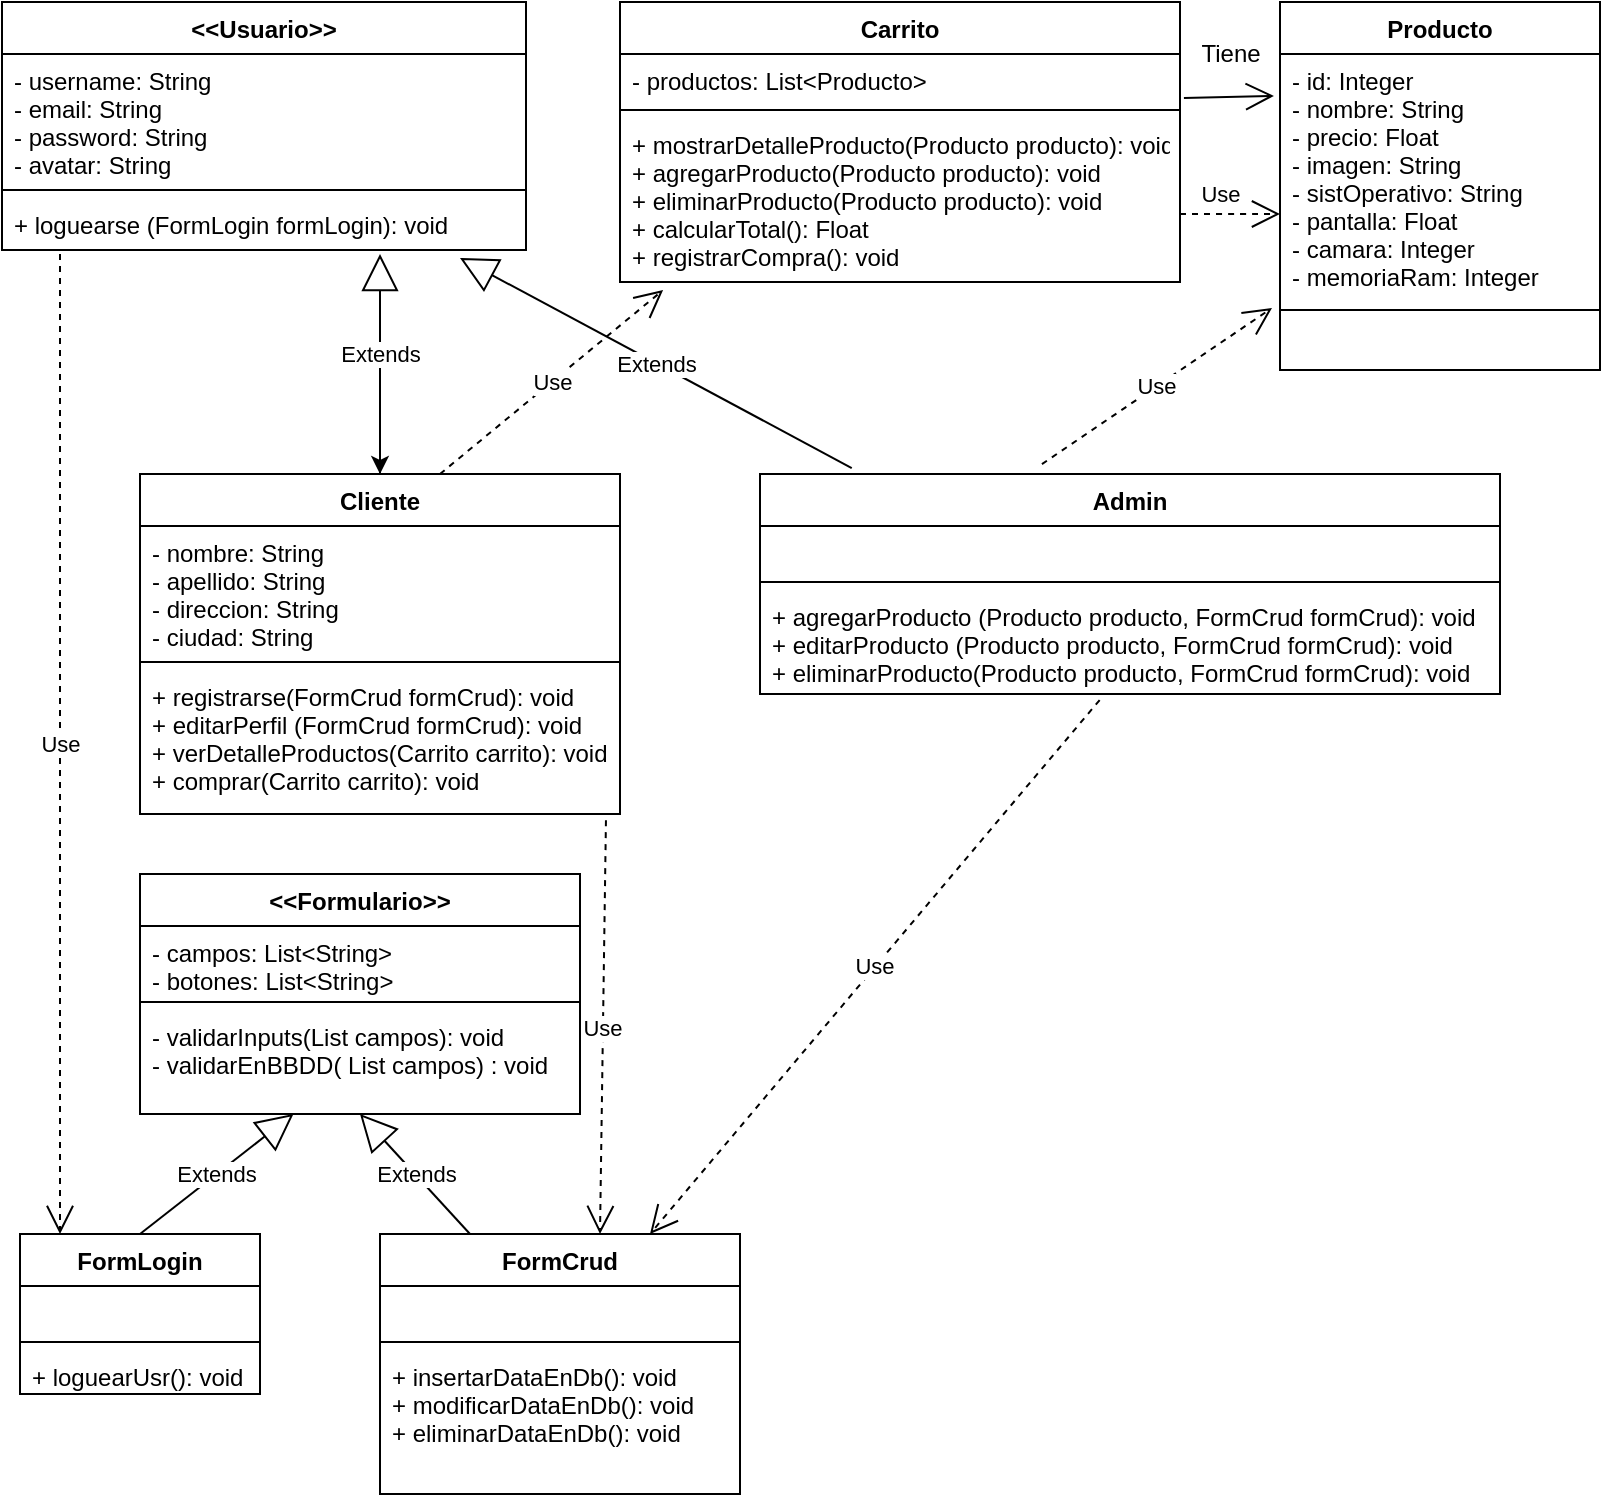 <mxfile version="12.5.4" type="device"><diagram id="evud7nxipA6UO9lIcq0A" name="Page-1"><mxGraphModel dx="1662" dy="762" grid="1" gridSize="10" guides="1" tooltips="1" connect="1" arrows="1" fold="1" page="1" pageScale="1" pageWidth="827" pageHeight="1169" math="0" shadow="0"><root><mxCell id="0"/><mxCell id="1" parent="0"/><mxCell id="IIYBzuZlCHGQJgk9kRn3-1" value="&lt;&lt;Usuario&gt;&gt;" style="swimlane;fontStyle=1;align=center;verticalAlign=top;childLayout=stackLayout;horizontal=1;startSize=26;horizontalStack=0;resizeParent=1;resizeParentMax=0;resizeLast=0;collapsible=1;marginBottom=0;" parent="1" vertex="1"><mxGeometry x="21" y="64" width="262" height="124" as="geometry"/></mxCell><mxCell id="IIYBzuZlCHGQJgk9kRn3-2" value="- username: String&#10;- email: String&#10;- password: String&#10;- avatar: String&#10;" style="text;strokeColor=none;fillColor=none;align=left;verticalAlign=top;spacingLeft=4;spacingRight=4;overflow=hidden;rotatable=0;points=[[0,0.5],[1,0.5]];portConstraint=eastwest;" parent="IIYBzuZlCHGQJgk9kRn3-1" vertex="1"><mxGeometry y="26" width="262" height="64" as="geometry"/></mxCell><mxCell id="IIYBzuZlCHGQJgk9kRn3-3" value="" style="line;strokeWidth=1;fillColor=none;align=left;verticalAlign=middle;spacingTop=-1;spacingLeft=3;spacingRight=3;rotatable=0;labelPosition=right;points=[];portConstraint=eastwest;" parent="IIYBzuZlCHGQJgk9kRn3-1" vertex="1"><mxGeometry y="90" width="262" height="8" as="geometry"/></mxCell><mxCell id="IIYBzuZlCHGQJgk9kRn3-4" value="+ loguearse (FormLogin formLogin): void" style="text;strokeColor=none;fillColor=none;align=left;verticalAlign=top;spacingLeft=4;spacingRight=4;overflow=hidden;rotatable=0;points=[[0,0.5],[1,0.5]];portConstraint=eastwest;" parent="IIYBzuZlCHGQJgk9kRn3-1" vertex="1"><mxGeometry y="98" width="262" height="26" as="geometry"/></mxCell><mxCell id="IIYBzuZlCHGQJgk9kRn3-5" value="FormCrud" style="swimlane;fontStyle=1;align=center;verticalAlign=top;childLayout=stackLayout;horizontal=1;startSize=26;horizontalStack=0;resizeParent=1;resizeParentMax=0;resizeLast=0;collapsible=1;marginBottom=0;" parent="1" vertex="1"><mxGeometry x="210" y="680" width="180" height="130" as="geometry"/></mxCell><mxCell id="IIYBzuZlCHGQJgk9kRn3-6" value=" " style="text;strokeColor=none;fillColor=none;align=left;verticalAlign=top;spacingLeft=4;spacingRight=4;overflow=hidden;rotatable=0;points=[[0,0.5],[1,0.5]];portConstraint=eastwest;" parent="IIYBzuZlCHGQJgk9kRn3-5" vertex="1"><mxGeometry y="26" width="180" height="24" as="geometry"/></mxCell><mxCell id="IIYBzuZlCHGQJgk9kRn3-7" value="" style="line;strokeWidth=1;fillColor=none;align=left;verticalAlign=middle;spacingTop=-1;spacingLeft=3;spacingRight=3;rotatable=0;labelPosition=right;points=[];portConstraint=eastwest;" parent="IIYBzuZlCHGQJgk9kRn3-5" vertex="1"><mxGeometry y="50" width="180" height="8" as="geometry"/></mxCell><mxCell id="IIYBzuZlCHGQJgk9kRn3-8" value="+ insertarDataEnDb(): void&#10;+ modificarDataEnDb(): void&#10;+ eliminarDataEnDb(): void&#10;&#10;" style="text;strokeColor=none;fillColor=none;align=left;verticalAlign=top;spacingLeft=4;spacingRight=4;overflow=hidden;rotatable=0;points=[[0,0.5],[1,0.5]];portConstraint=eastwest;" parent="IIYBzuZlCHGQJgk9kRn3-5" vertex="1"><mxGeometry y="58" width="180" height="72" as="geometry"/></mxCell><mxCell id="IIYBzuZlCHGQJgk9kRn3-9" value="Producto" style="swimlane;fontStyle=1;align=center;verticalAlign=top;childLayout=stackLayout;horizontal=1;startSize=26;horizontalStack=0;resizeParent=1;resizeParentMax=0;resizeLast=0;collapsible=1;marginBottom=0;" parent="1" vertex="1"><mxGeometry x="660" y="64" width="160" height="184" as="geometry"/></mxCell><mxCell id="IIYBzuZlCHGQJgk9kRn3-10" value="- id: Integer&#10;- nombre: String&#10;- precio: Float&#10;- imagen: String&#10;- sistOperativo: String&#10;- pantalla: Float&#10;- camara: Integer&#10;- memoriaRam: Integer&#10;&#10;&#10;" style="text;strokeColor=none;fillColor=none;align=left;verticalAlign=top;spacingLeft=4;spacingRight=4;overflow=hidden;rotatable=0;points=[[0,0.5],[1,0.5]];portConstraint=eastwest;" parent="IIYBzuZlCHGQJgk9kRn3-9" vertex="1"><mxGeometry y="26" width="160" height="124" as="geometry"/></mxCell><mxCell id="IIYBzuZlCHGQJgk9kRn3-11" value="" style="line;strokeWidth=1;fillColor=none;align=left;verticalAlign=middle;spacingTop=-1;spacingLeft=3;spacingRight=3;rotatable=0;labelPosition=right;points=[];portConstraint=eastwest;" parent="IIYBzuZlCHGQJgk9kRn3-9" vertex="1"><mxGeometry y="150" width="160" height="8" as="geometry"/></mxCell><mxCell id="IIYBzuZlCHGQJgk9kRn3-12" value=" " style="text;strokeColor=none;fillColor=none;align=left;verticalAlign=top;spacingLeft=4;spacingRight=4;overflow=hidden;rotatable=0;points=[[0,0.5],[1,0.5]];portConstraint=eastwest;" parent="IIYBzuZlCHGQJgk9kRn3-9" vertex="1"><mxGeometry y="158" width="160" height="26" as="geometry"/></mxCell><mxCell id="IIYBzuZlCHGQJgk9kRn3-13" value="Carrito" style="swimlane;fontStyle=1;align=center;verticalAlign=top;childLayout=stackLayout;horizontal=1;startSize=26;horizontalStack=0;resizeParent=1;resizeParentMax=0;resizeLast=0;collapsible=1;marginBottom=0;" parent="1" vertex="1"><mxGeometry x="330" y="64" width="280" height="140" as="geometry"/></mxCell><mxCell id="IIYBzuZlCHGQJgk9kRn3-14" value="- productos: List&lt;Producto&gt;" style="text;strokeColor=none;fillColor=none;align=left;verticalAlign=top;spacingLeft=4;spacingRight=4;overflow=hidden;rotatable=0;points=[[0,0.5],[1,0.5]];portConstraint=eastwest;" parent="IIYBzuZlCHGQJgk9kRn3-13" vertex="1"><mxGeometry y="26" width="280" height="24" as="geometry"/></mxCell><mxCell id="IIYBzuZlCHGQJgk9kRn3-15" value="" style="line;strokeWidth=1;fillColor=none;align=left;verticalAlign=middle;spacingTop=-1;spacingLeft=3;spacingRight=3;rotatable=0;labelPosition=right;points=[];portConstraint=eastwest;" parent="IIYBzuZlCHGQJgk9kRn3-13" vertex="1"><mxGeometry y="50" width="280" height="8" as="geometry"/></mxCell><mxCell id="IIYBzuZlCHGQJgk9kRn3-16" value="+ mostrarDetalleProducto(Producto producto): void&#10;+ agregarProducto(Producto producto): void&#10;+ eliminarProducto(Producto producto): void&#10;+ calcularTotal(): Float&#10;+ registrarCompra(): void" style="text;strokeColor=none;fillColor=none;align=left;verticalAlign=top;spacingLeft=4;spacingRight=4;overflow=hidden;rotatable=0;points=[[0,0.5],[1,0.5]];portConstraint=eastwest;" parent="IIYBzuZlCHGQJgk9kRn3-13" vertex="1"><mxGeometry y="58" width="280" height="82" as="geometry"/></mxCell><mxCell id="IIYBzuZlCHGQJgk9kRn3-45" style="edgeStyle=orthogonalEdgeStyle;rounded=0;orthogonalLoop=1;jettySize=auto;html=1;" parent="1" source="IIYBzuZlCHGQJgk9kRn3-20" edge="1"><mxGeometry relative="1" as="geometry"><mxPoint x="210" y="300" as="targetPoint"/></mxGeometry></mxCell><mxCell id="IIYBzuZlCHGQJgk9kRn3-20" value="Cliente" style="swimlane;fontStyle=1;align=center;verticalAlign=top;childLayout=stackLayout;horizontal=1;startSize=26;horizontalStack=0;resizeParent=1;resizeParentMax=0;resizeLast=0;collapsible=1;marginBottom=0;" parent="1" vertex="1"><mxGeometry x="90" y="300" width="240" height="170" as="geometry"/></mxCell><mxCell id="IIYBzuZlCHGQJgk9kRn3-21" value="- nombre: String&#10;- apellido: String&#10;- direccion: String&#10;- ciudad: String" style="text;strokeColor=none;fillColor=none;align=left;verticalAlign=top;spacingLeft=4;spacingRight=4;overflow=hidden;rotatable=0;points=[[0,0.5],[1,0.5]];portConstraint=eastwest;" parent="IIYBzuZlCHGQJgk9kRn3-20" vertex="1"><mxGeometry y="26" width="240" height="64" as="geometry"/></mxCell><mxCell id="IIYBzuZlCHGQJgk9kRn3-22" value="" style="line;strokeWidth=1;fillColor=none;align=left;verticalAlign=middle;spacingTop=-1;spacingLeft=3;spacingRight=3;rotatable=0;labelPosition=right;points=[];portConstraint=eastwest;" parent="IIYBzuZlCHGQJgk9kRn3-20" vertex="1"><mxGeometry y="90" width="240" height="8" as="geometry"/></mxCell><mxCell id="IIYBzuZlCHGQJgk9kRn3-23" value="+ registrarse(FormCrud formCrud): void&#10;+ editarPerfil (FormCrud formCrud): void&#10;+ verDetalleProductos(Carrito carrito): void&#10;+ comprar(Carrito carrito): void&#10;&#10;" style="text;strokeColor=none;fillColor=none;align=left;verticalAlign=top;spacingLeft=4;spacingRight=4;overflow=hidden;rotatable=0;points=[[0,0.5],[1,0.5]];portConstraint=eastwest;" parent="IIYBzuZlCHGQJgk9kRn3-20" vertex="1"><mxGeometry y="98" width="240" height="72" as="geometry"/></mxCell><mxCell id="IIYBzuZlCHGQJgk9kRn3-24" value="Admin" style="swimlane;fontStyle=1;align=center;verticalAlign=top;childLayout=stackLayout;horizontal=1;startSize=26;horizontalStack=0;resizeParent=1;resizeParentMax=0;resizeLast=0;collapsible=1;marginBottom=0;" parent="1" vertex="1"><mxGeometry x="400" y="300" width="370" height="110" as="geometry"/></mxCell><mxCell id="IIYBzuZlCHGQJgk9kRn3-25" value=" " style="text;strokeColor=none;fillColor=none;align=left;verticalAlign=top;spacingLeft=4;spacingRight=4;overflow=hidden;rotatable=0;points=[[0,0.5],[1,0.5]];portConstraint=eastwest;" parent="IIYBzuZlCHGQJgk9kRn3-24" vertex="1"><mxGeometry y="26" width="370" height="24" as="geometry"/></mxCell><mxCell id="IIYBzuZlCHGQJgk9kRn3-26" value="" style="line;strokeWidth=1;fillColor=none;align=left;verticalAlign=middle;spacingTop=-1;spacingLeft=3;spacingRight=3;rotatable=0;labelPosition=right;points=[];portConstraint=eastwest;" parent="IIYBzuZlCHGQJgk9kRn3-24" vertex="1"><mxGeometry y="50" width="370" height="8" as="geometry"/></mxCell><mxCell id="IIYBzuZlCHGQJgk9kRn3-27" value="+ agregarProducto (Producto producto, FormCrud formCrud): void&#10;+ editarProducto (Producto producto, FormCrud formCrud): void&#10;+ eliminarProducto(Producto producto, FormCrud formCrud): void&#10;&#10;" style="text;strokeColor=none;fillColor=none;align=left;verticalAlign=top;spacingLeft=4;spacingRight=4;overflow=hidden;rotatable=0;points=[[0,0.5],[1,0.5]];portConstraint=eastwest;" parent="IIYBzuZlCHGQJgk9kRn3-24" vertex="1"><mxGeometry y="58" width="370" height="52" as="geometry"/></mxCell><mxCell id="IIYBzuZlCHGQJgk9kRn3-28" value="&lt;&lt;Formulario&gt;&gt;&#10;" style="swimlane;fontStyle=1;align=center;verticalAlign=top;childLayout=stackLayout;horizontal=1;startSize=26;horizontalStack=0;resizeParent=1;resizeParentMax=0;resizeLast=0;collapsible=1;marginBottom=0;" parent="1" vertex="1"><mxGeometry x="90" y="500" width="220" height="120" as="geometry"/></mxCell><mxCell id="IIYBzuZlCHGQJgk9kRn3-29" value="- campos: List&lt;String&gt;&#10;- botones: List&lt;String&gt;&#10;" style="text;strokeColor=none;fillColor=none;align=left;verticalAlign=top;spacingLeft=4;spacingRight=4;overflow=hidden;rotatable=0;points=[[0,0.5],[1,0.5]];portConstraint=eastwest;" parent="IIYBzuZlCHGQJgk9kRn3-28" vertex="1"><mxGeometry y="26" width="220" height="34" as="geometry"/></mxCell><mxCell id="IIYBzuZlCHGQJgk9kRn3-30" value="" style="line;strokeWidth=1;fillColor=none;align=left;verticalAlign=middle;spacingTop=-1;spacingLeft=3;spacingRight=3;rotatable=0;labelPosition=right;points=[];portConstraint=eastwest;" parent="IIYBzuZlCHGQJgk9kRn3-28" vertex="1"><mxGeometry y="60" width="220" height="8" as="geometry"/></mxCell><mxCell id="IIYBzuZlCHGQJgk9kRn3-31" value="- validarInputs(List campos): void&#10;- validarEnBBDD( List campos) : void" style="text;strokeColor=none;fillColor=none;align=left;verticalAlign=top;spacingLeft=4;spacingRight=4;overflow=hidden;rotatable=0;points=[[0,0.5],[1,0.5]];portConstraint=eastwest;" parent="IIYBzuZlCHGQJgk9kRn3-28" vertex="1"><mxGeometry y="68" width="220" height="52" as="geometry"/></mxCell><mxCell id="IIYBzuZlCHGQJgk9kRn3-32" value="FormLogin" style="swimlane;fontStyle=1;align=center;verticalAlign=top;childLayout=stackLayout;horizontal=1;startSize=26;horizontalStack=0;resizeParent=1;resizeParentMax=0;resizeLast=0;collapsible=1;marginBottom=0;" parent="1" vertex="1"><mxGeometry x="30" y="680" width="120" height="80" as="geometry"/></mxCell><mxCell id="IIYBzuZlCHGQJgk9kRn3-33" value=" " style="text;strokeColor=none;fillColor=none;align=left;verticalAlign=top;spacingLeft=4;spacingRight=4;overflow=hidden;rotatable=0;points=[[0,0.5],[1,0.5]];portConstraint=eastwest;" parent="IIYBzuZlCHGQJgk9kRn3-32" vertex="1"><mxGeometry y="26" width="120" height="24" as="geometry"/></mxCell><mxCell id="IIYBzuZlCHGQJgk9kRn3-34" value="" style="line;strokeWidth=1;fillColor=none;align=left;verticalAlign=middle;spacingTop=-1;spacingLeft=3;spacingRight=3;rotatable=0;labelPosition=right;points=[];portConstraint=eastwest;" parent="IIYBzuZlCHGQJgk9kRn3-32" vertex="1"><mxGeometry y="50" width="120" height="8" as="geometry"/></mxCell><mxCell id="IIYBzuZlCHGQJgk9kRn3-35" value="+ loguearUsr(): void" style="text;strokeColor=none;fillColor=none;align=left;verticalAlign=top;spacingLeft=4;spacingRight=4;overflow=hidden;rotatable=0;points=[[0,0.5],[1,0.5]];portConstraint=eastwest;" parent="IIYBzuZlCHGQJgk9kRn3-32" vertex="1"><mxGeometry y="58" width="120" height="22" as="geometry"/></mxCell><mxCell id="IIYBzuZlCHGQJgk9kRn3-43" value="Use" style="endArrow=open;endSize=12;dashed=1;html=1;exitX=0.381;exitY=-0.045;exitDx=0;exitDy=0;exitPerimeter=0;entryX=-0.025;entryY=1.024;entryDx=0;entryDy=0;entryPerimeter=0;" parent="1" source="IIYBzuZlCHGQJgk9kRn3-24" target="IIYBzuZlCHGQJgk9kRn3-10" edge="1"><mxGeometry width="160" relative="1" as="geometry"><mxPoint x="490" y="260" as="sourcePoint"/><mxPoint x="640" y="230" as="targetPoint"/></mxGeometry></mxCell><mxCell id="IIYBzuZlCHGQJgk9kRn3-44" value="Extends" style="endArrow=block;endSize=16;endFill=0;html=1;" parent="1" edge="1"><mxGeometry width="160" relative="1" as="geometry"><mxPoint x="210" y="290" as="sourcePoint"/><mxPoint x="210" y="190" as="targetPoint"/></mxGeometry></mxCell><mxCell id="IIYBzuZlCHGQJgk9kRn3-46" value="Extends" style="endArrow=block;endSize=16;endFill=0;html=1;exitX=0.124;exitY=-0.027;exitDx=0;exitDy=0;exitPerimeter=0;" parent="1" source="IIYBzuZlCHGQJgk9kRn3-24" edge="1"><mxGeometry width="160" relative="1" as="geometry"><mxPoint x="330" y="280" as="sourcePoint"/><mxPoint x="250" y="192" as="targetPoint"/></mxGeometry></mxCell><mxCell id="IIYBzuZlCHGQJgk9kRn3-47" value="Use" style="endArrow=open;endSize=12;dashed=1;html=1;exitX=0.625;exitY=0;exitDx=0;exitDy=0;exitPerimeter=0;entryX=0.077;entryY=1.049;entryDx=0;entryDy=0;entryPerimeter=0;" parent="1" source="IIYBzuZlCHGQJgk9kRn3-20" target="IIYBzuZlCHGQJgk9kRn3-16" edge="1"><mxGeometry width="160" relative="1" as="geometry"><mxPoint x="240" y="290" as="sourcePoint"/><mxPoint x="320" y="210" as="targetPoint"/></mxGeometry></mxCell><mxCell id="IIYBzuZlCHGQJgk9kRn3-54" value="Use" style="endArrow=open;endSize=12;dashed=1;html=1;exitX=0.459;exitY=1.058;exitDx=0;exitDy=0;exitPerimeter=0;entryX=0.75;entryY=0;entryDx=0;entryDy=0;" parent="1" source="IIYBzuZlCHGQJgk9kRn3-27" target="IIYBzuZlCHGQJgk9kRn3-5" edge="1"><mxGeometry width="160" relative="1" as="geometry"><mxPoint x="333" y="600" as="sourcePoint"/><mxPoint x="380" y="650" as="targetPoint"/></mxGeometry></mxCell><mxCell id="IIYBzuZlCHGQJgk9kRn3-55" value="Use" style="endArrow=open;endSize=12;dashed=1;html=1;entryX=0.406;entryY=0.008;entryDx=0;entryDy=0;entryPerimeter=0;exitX=0.8;exitY=1.056;exitDx=0;exitDy=0;exitPerimeter=0;" parent="1" edge="1"><mxGeometry width="160" relative="1" as="geometry"><mxPoint x="322.98" y="473.072" as="sourcePoint"/><mxPoint x="320" y="680" as="targetPoint"/></mxGeometry></mxCell><mxCell id="IIYBzuZlCHGQJgk9kRn3-57" value="Use" style="endArrow=open;endSize=12;dashed=1;html=1;" parent="1" edge="1"><mxGeometry width="160" relative="1" as="geometry"><mxPoint x="50" y="190" as="sourcePoint"/><mxPoint x="50" y="680" as="targetPoint"/></mxGeometry></mxCell><mxCell id="IIYBzuZlCHGQJgk9kRn3-58" value="Extends" style="endArrow=block;endSize=16;endFill=0;html=1;exitX=0.5;exitY=0;exitDx=0;exitDy=0;" parent="1" source="IIYBzuZlCHGQJgk9kRn3-32" target="IIYBzuZlCHGQJgk9kRn3-31" edge="1"><mxGeometry width="160" relative="1" as="geometry"><mxPoint x="90" y="670" as="sourcePoint"/><mxPoint x="160" y="625" as="targetPoint"/></mxGeometry></mxCell><mxCell id="IIYBzuZlCHGQJgk9kRn3-60" value="Extends" style="endArrow=block;endSize=16;endFill=0;html=1;entryX=0.5;entryY=1;entryDx=0;entryDy=0;exitX=0.25;exitY=0;exitDx=0;exitDy=0;" parent="1" source="IIYBzuZlCHGQJgk9kRn3-5" target="IIYBzuZlCHGQJgk9kRn3-28" edge="1"><mxGeometry width="160" relative="1" as="geometry"><mxPoint x="240" y="680" as="sourcePoint"/><mxPoint x="210" y="620" as="targetPoint"/></mxGeometry></mxCell><mxCell id="w7yqA028aW6tNoesilk7-6" value="Use" style="endArrow=open;endSize=12;dashed=1;html=1;" parent="1" edge="1"><mxGeometry x="0.2" y="14" width="160" relative="1" as="geometry"><mxPoint x="610" y="170" as="sourcePoint"/><mxPoint x="660" y="170" as="targetPoint"/><Array as="points"><mxPoint x="640" y="170"/></Array><mxPoint x="-10" y="4" as="offset"/></mxGeometry></mxCell><mxCell id="w7yqA028aW6tNoesilk7-7" value="" style="endArrow=open;endFill=1;endSize=12;html=1;entryX=-0.019;entryY=0.169;entryDx=0;entryDy=0;entryPerimeter=0;exitX=1.007;exitY=0.917;exitDx=0;exitDy=0;exitPerimeter=0;" parent="1" target="IIYBzuZlCHGQJgk9kRn3-10" edge="1" source="IIYBzuZlCHGQJgk9kRn3-14"><mxGeometry width="160" relative="1" as="geometry"><mxPoint x="590" y="110" as="sourcePoint"/><mxPoint x="640" y="110" as="targetPoint"/></mxGeometry></mxCell><mxCell id="w7yqA028aW6tNoesilk7-8" value="Tiene" style="text;html=1;align=center;verticalAlign=middle;resizable=0;points=[];autosize=1;" parent="1" vertex="1"><mxGeometry x="610" y="80" width="50" height="20" as="geometry"/></mxCell></root></mxGraphModel></diagram></mxfile>